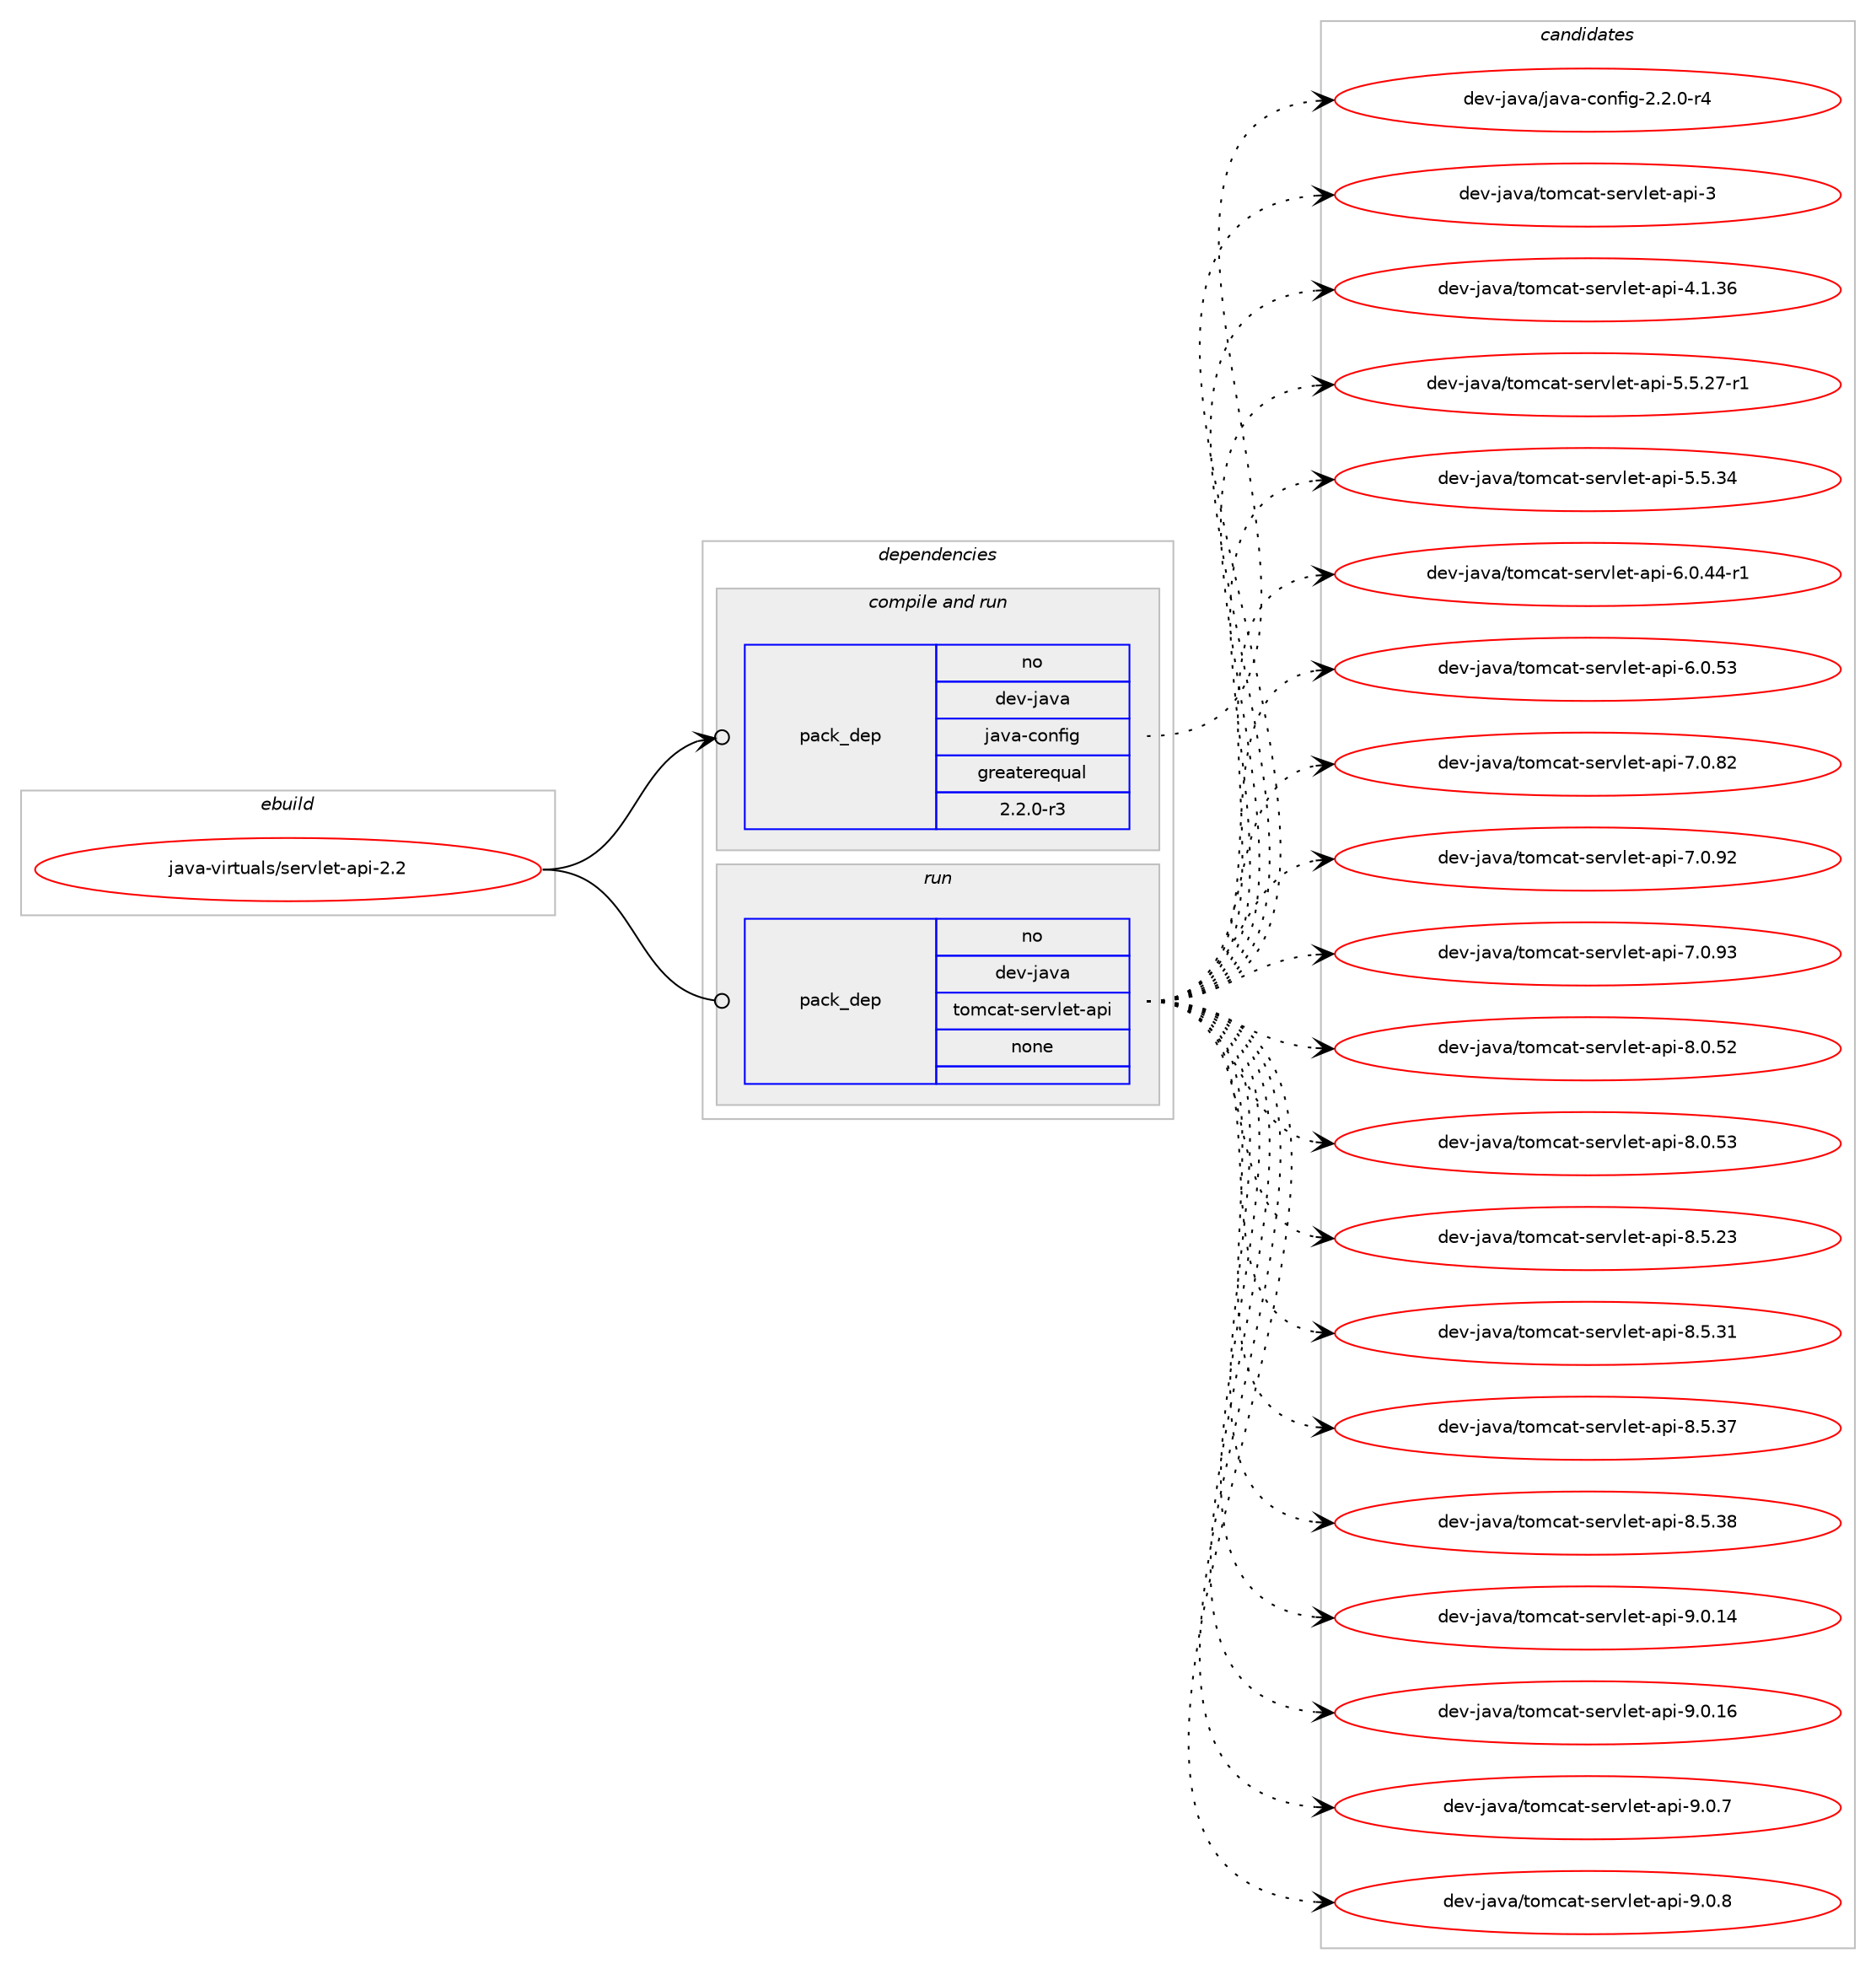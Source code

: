 digraph prolog {

# *************
# Graph options
# *************

newrank=true;
concentrate=true;
compound=true;
graph [rankdir=LR,fontname=Helvetica,fontsize=10,ranksep=1.5];#, ranksep=2.5, nodesep=0.2];
edge  [arrowhead=vee];
node  [fontname=Helvetica,fontsize=10];

# **********
# The ebuild
# **********

subgraph cluster_leftcol {
color=gray;
rank=same;
label=<<i>ebuild</i>>;
id [label="java-virtuals/servlet-api-2.2", color=red, width=4, href="../java-virtuals/servlet-api-2.2.svg"];
}

# ****************
# The dependencies
# ****************

subgraph cluster_midcol {
color=gray;
label=<<i>dependencies</i>>;
subgraph cluster_compile {
fillcolor="#eeeeee";
style=filled;
label=<<i>compile</i>>;
}
subgraph cluster_compileandrun {
fillcolor="#eeeeee";
style=filled;
label=<<i>compile and run</i>>;
subgraph pack1117446 {
dependency1570221 [label=<<TABLE BORDER="0" CELLBORDER="1" CELLSPACING="0" CELLPADDING="4" WIDTH="220"><TR><TD ROWSPAN="6" CELLPADDING="30">pack_dep</TD></TR><TR><TD WIDTH="110">no</TD></TR><TR><TD>dev-java</TD></TR><TR><TD>java-config</TD></TR><TR><TD>greaterequal</TD></TR><TR><TD>2.2.0-r3</TD></TR></TABLE>>, shape=none, color=blue];
}
id:e -> dependency1570221:w [weight=20,style="solid",arrowhead="odotvee"];
}
subgraph cluster_run {
fillcolor="#eeeeee";
style=filled;
label=<<i>run</i>>;
subgraph pack1117447 {
dependency1570222 [label=<<TABLE BORDER="0" CELLBORDER="1" CELLSPACING="0" CELLPADDING="4" WIDTH="220"><TR><TD ROWSPAN="6" CELLPADDING="30">pack_dep</TD></TR><TR><TD WIDTH="110">no</TD></TR><TR><TD>dev-java</TD></TR><TR><TD>tomcat-servlet-api</TD></TR><TR><TD>none</TD></TR><TR><TD></TD></TR></TABLE>>, shape=none, color=blue];
}
id:e -> dependency1570222:w [weight=20,style="solid",arrowhead="odot"];
}
}

# **************
# The candidates
# **************

subgraph cluster_choices {
rank=same;
color=gray;
label=<<i>candidates</i>>;

subgraph choice1117446 {
color=black;
nodesep=1;
choice10010111845106971189747106971189745991111101021051034550465046484511452 [label="dev-java/java-config-2.2.0-r4", color=red, width=4,href="../dev-java/java-config-2.2.0-r4.svg"];
dependency1570221:e -> choice10010111845106971189747106971189745991111101021051034550465046484511452:w [style=dotted,weight="100"];
}
subgraph choice1117447 {
color=black;
nodesep=1;
choice1001011184510697118974711611110999971164511510111411810810111645971121054551 [label="dev-java/tomcat-servlet-api-3", color=red, width=4,href="../dev-java/tomcat-servlet-api-3.svg"];
choice10010111845106971189747116111109999711645115101114118108101116459711210545524649465154 [label="dev-java/tomcat-servlet-api-4.1.36", color=red, width=4,href="../dev-java/tomcat-servlet-api-4.1.36.svg"];
choice100101118451069711897471161111099997116451151011141181081011164597112105455346534650554511449 [label="dev-java/tomcat-servlet-api-5.5.27-r1", color=red, width=4,href="../dev-java/tomcat-servlet-api-5.5.27-r1.svg"];
choice10010111845106971189747116111109999711645115101114118108101116459711210545534653465152 [label="dev-java/tomcat-servlet-api-5.5.34", color=red, width=4,href="../dev-java/tomcat-servlet-api-5.5.34.svg"];
choice100101118451069711897471161111099997116451151011141181081011164597112105455446484652524511449 [label="dev-java/tomcat-servlet-api-6.0.44-r1", color=red, width=4,href="../dev-java/tomcat-servlet-api-6.0.44-r1.svg"];
choice10010111845106971189747116111109999711645115101114118108101116459711210545544648465351 [label="dev-java/tomcat-servlet-api-6.0.53", color=red, width=4,href="../dev-java/tomcat-servlet-api-6.0.53.svg"];
choice10010111845106971189747116111109999711645115101114118108101116459711210545554648465650 [label="dev-java/tomcat-servlet-api-7.0.82", color=red, width=4,href="../dev-java/tomcat-servlet-api-7.0.82.svg"];
choice10010111845106971189747116111109999711645115101114118108101116459711210545554648465750 [label="dev-java/tomcat-servlet-api-7.0.92", color=red, width=4,href="../dev-java/tomcat-servlet-api-7.0.92.svg"];
choice10010111845106971189747116111109999711645115101114118108101116459711210545554648465751 [label="dev-java/tomcat-servlet-api-7.0.93", color=red, width=4,href="../dev-java/tomcat-servlet-api-7.0.93.svg"];
choice10010111845106971189747116111109999711645115101114118108101116459711210545564648465350 [label="dev-java/tomcat-servlet-api-8.0.52", color=red, width=4,href="../dev-java/tomcat-servlet-api-8.0.52.svg"];
choice10010111845106971189747116111109999711645115101114118108101116459711210545564648465351 [label="dev-java/tomcat-servlet-api-8.0.53", color=red, width=4,href="../dev-java/tomcat-servlet-api-8.0.53.svg"];
choice10010111845106971189747116111109999711645115101114118108101116459711210545564653465051 [label="dev-java/tomcat-servlet-api-8.5.23", color=red, width=4,href="../dev-java/tomcat-servlet-api-8.5.23.svg"];
choice10010111845106971189747116111109999711645115101114118108101116459711210545564653465149 [label="dev-java/tomcat-servlet-api-8.5.31", color=red, width=4,href="../dev-java/tomcat-servlet-api-8.5.31.svg"];
choice10010111845106971189747116111109999711645115101114118108101116459711210545564653465155 [label="dev-java/tomcat-servlet-api-8.5.37", color=red, width=4,href="../dev-java/tomcat-servlet-api-8.5.37.svg"];
choice10010111845106971189747116111109999711645115101114118108101116459711210545564653465156 [label="dev-java/tomcat-servlet-api-8.5.38", color=red, width=4,href="../dev-java/tomcat-servlet-api-8.5.38.svg"];
choice10010111845106971189747116111109999711645115101114118108101116459711210545574648464952 [label="dev-java/tomcat-servlet-api-9.0.14", color=red, width=4,href="../dev-java/tomcat-servlet-api-9.0.14.svg"];
choice10010111845106971189747116111109999711645115101114118108101116459711210545574648464954 [label="dev-java/tomcat-servlet-api-9.0.16", color=red, width=4,href="../dev-java/tomcat-servlet-api-9.0.16.svg"];
choice100101118451069711897471161111099997116451151011141181081011164597112105455746484655 [label="dev-java/tomcat-servlet-api-9.0.7", color=red, width=4,href="../dev-java/tomcat-servlet-api-9.0.7.svg"];
choice100101118451069711897471161111099997116451151011141181081011164597112105455746484656 [label="dev-java/tomcat-servlet-api-9.0.8", color=red, width=4,href="../dev-java/tomcat-servlet-api-9.0.8.svg"];
dependency1570222:e -> choice1001011184510697118974711611110999971164511510111411810810111645971121054551:w [style=dotted,weight="100"];
dependency1570222:e -> choice10010111845106971189747116111109999711645115101114118108101116459711210545524649465154:w [style=dotted,weight="100"];
dependency1570222:e -> choice100101118451069711897471161111099997116451151011141181081011164597112105455346534650554511449:w [style=dotted,weight="100"];
dependency1570222:e -> choice10010111845106971189747116111109999711645115101114118108101116459711210545534653465152:w [style=dotted,weight="100"];
dependency1570222:e -> choice100101118451069711897471161111099997116451151011141181081011164597112105455446484652524511449:w [style=dotted,weight="100"];
dependency1570222:e -> choice10010111845106971189747116111109999711645115101114118108101116459711210545544648465351:w [style=dotted,weight="100"];
dependency1570222:e -> choice10010111845106971189747116111109999711645115101114118108101116459711210545554648465650:w [style=dotted,weight="100"];
dependency1570222:e -> choice10010111845106971189747116111109999711645115101114118108101116459711210545554648465750:w [style=dotted,weight="100"];
dependency1570222:e -> choice10010111845106971189747116111109999711645115101114118108101116459711210545554648465751:w [style=dotted,weight="100"];
dependency1570222:e -> choice10010111845106971189747116111109999711645115101114118108101116459711210545564648465350:w [style=dotted,weight="100"];
dependency1570222:e -> choice10010111845106971189747116111109999711645115101114118108101116459711210545564648465351:w [style=dotted,weight="100"];
dependency1570222:e -> choice10010111845106971189747116111109999711645115101114118108101116459711210545564653465051:w [style=dotted,weight="100"];
dependency1570222:e -> choice10010111845106971189747116111109999711645115101114118108101116459711210545564653465149:w [style=dotted,weight="100"];
dependency1570222:e -> choice10010111845106971189747116111109999711645115101114118108101116459711210545564653465155:w [style=dotted,weight="100"];
dependency1570222:e -> choice10010111845106971189747116111109999711645115101114118108101116459711210545564653465156:w [style=dotted,weight="100"];
dependency1570222:e -> choice10010111845106971189747116111109999711645115101114118108101116459711210545574648464952:w [style=dotted,weight="100"];
dependency1570222:e -> choice10010111845106971189747116111109999711645115101114118108101116459711210545574648464954:w [style=dotted,weight="100"];
dependency1570222:e -> choice100101118451069711897471161111099997116451151011141181081011164597112105455746484655:w [style=dotted,weight="100"];
dependency1570222:e -> choice100101118451069711897471161111099997116451151011141181081011164597112105455746484656:w [style=dotted,weight="100"];
}
}

}

